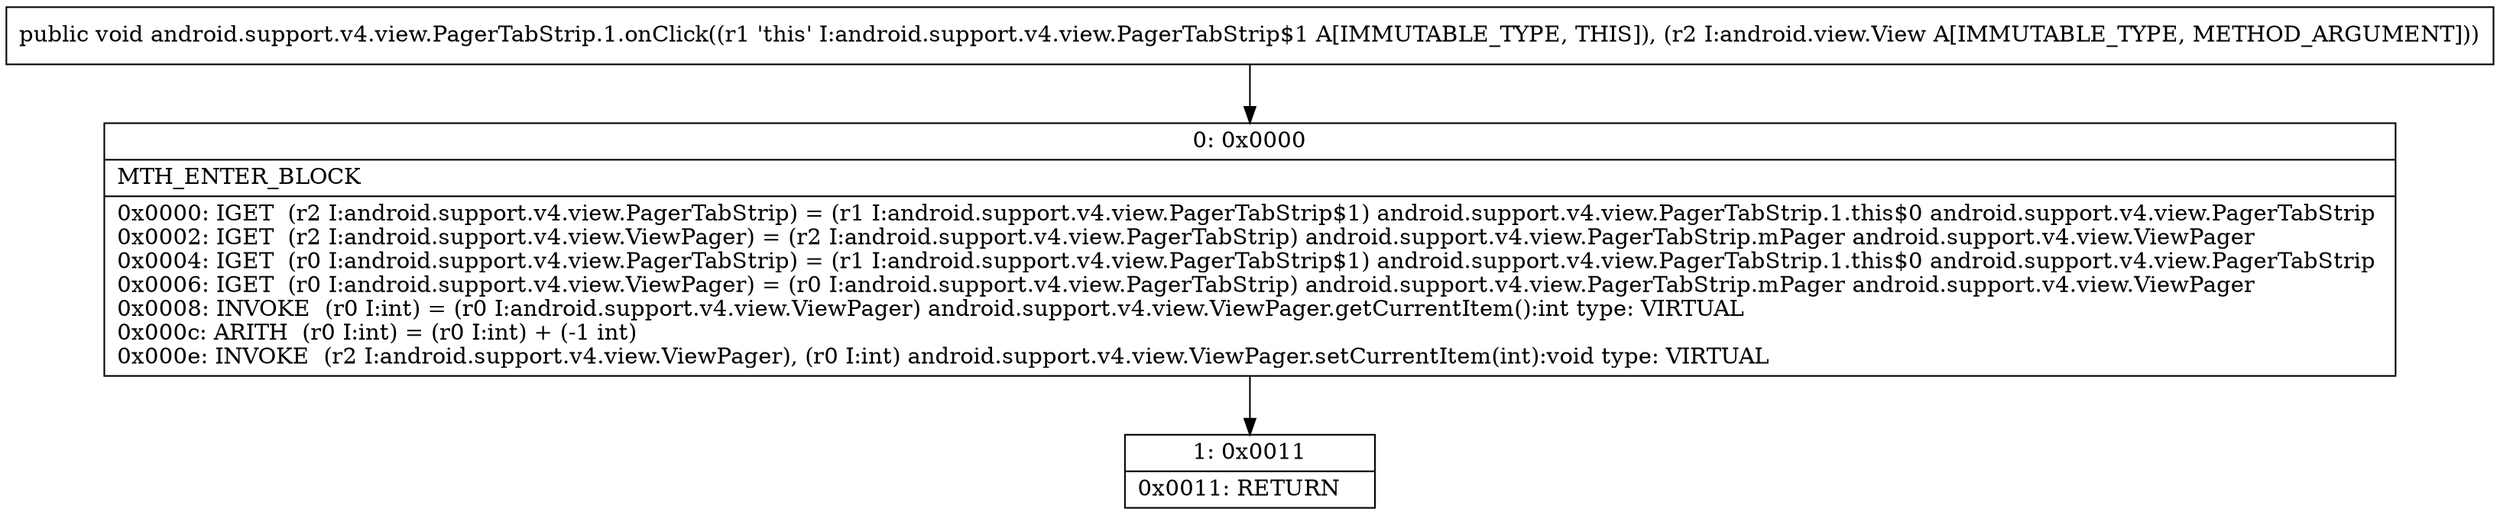digraph "CFG forandroid.support.v4.view.PagerTabStrip.1.onClick(Landroid\/view\/View;)V" {
Node_0 [shape=record,label="{0\:\ 0x0000|MTH_ENTER_BLOCK\l|0x0000: IGET  (r2 I:android.support.v4.view.PagerTabStrip) = (r1 I:android.support.v4.view.PagerTabStrip$1) android.support.v4.view.PagerTabStrip.1.this$0 android.support.v4.view.PagerTabStrip \l0x0002: IGET  (r2 I:android.support.v4.view.ViewPager) = (r2 I:android.support.v4.view.PagerTabStrip) android.support.v4.view.PagerTabStrip.mPager android.support.v4.view.ViewPager \l0x0004: IGET  (r0 I:android.support.v4.view.PagerTabStrip) = (r1 I:android.support.v4.view.PagerTabStrip$1) android.support.v4.view.PagerTabStrip.1.this$0 android.support.v4.view.PagerTabStrip \l0x0006: IGET  (r0 I:android.support.v4.view.ViewPager) = (r0 I:android.support.v4.view.PagerTabStrip) android.support.v4.view.PagerTabStrip.mPager android.support.v4.view.ViewPager \l0x0008: INVOKE  (r0 I:int) = (r0 I:android.support.v4.view.ViewPager) android.support.v4.view.ViewPager.getCurrentItem():int type: VIRTUAL \l0x000c: ARITH  (r0 I:int) = (r0 I:int) + (\-1 int) \l0x000e: INVOKE  (r2 I:android.support.v4.view.ViewPager), (r0 I:int) android.support.v4.view.ViewPager.setCurrentItem(int):void type: VIRTUAL \l}"];
Node_1 [shape=record,label="{1\:\ 0x0011|0x0011: RETURN   \l}"];
MethodNode[shape=record,label="{public void android.support.v4.view.PagerTabStrip.1.onClick((r1 'this' I:android.support.v4.view.PagerTabStrip$1 A[IMMUTABLE_TYPE, THIS]), (r2 I:android.view.View A[IMMUTABLE_TYPE, METHOD_ARGUMENT])) }"];
MethodNode -> Node_0;
Node_0 -> Node_1;
}

